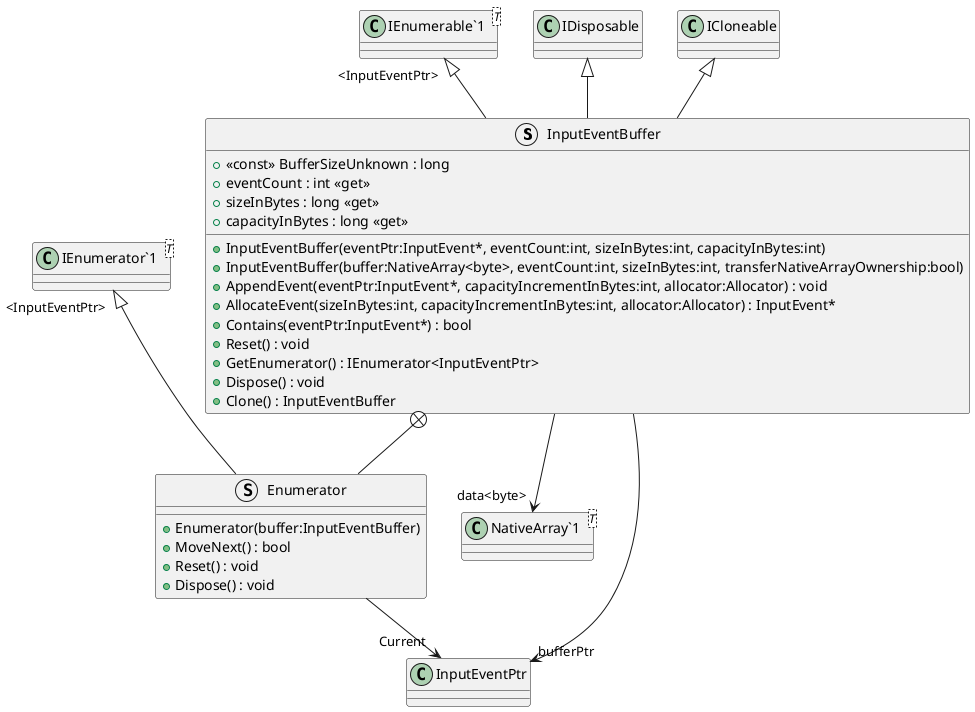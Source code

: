 @startuml
struct InputEventBuffer {
    + <<const>> BufferSizeUnknown : long
    + eventCount : int <<get>>
    + sizeInBytes : long <<get>>
    + capacityInBytes : long <<get>>
    + InputEventBuffer(eventPtr:InputEvent*, eventCount:int, sizeInBytes:int, capacityInBytes:int)
    + InputEventBuffer(buffer:NativeArray<byte>, eventCount:int, sizeInBytes:int, transferNativeArrayOwnership:bool)
    + AppendEvent(eventPtr:InputEvent*, capacityIncrementInBytes:int, allocator:Allocator) : void
    + AllocateEvent(sizeInBytes:int, capacityIncrementInBytes:int, allocator:Allocator) : InputEvent*
    + Contains(eventPtr:InputEvent*) : bool
    + Reset() : void
    + GetEnumerator() : IEnumerator<InputEventPtr>
    + Dispose() : void
    + Clone() : InputEventBuffer
}
class "IEnumerable`1"<T> {
}
class "NativeArray`1"<T> {
}
struct Enumerator {
    + Enumerator(buffer:InputEventBuffer)
    + MoveNext() : bool
    + Reset() : void
    + Dispose() : void
}
class "IEnumerator`1"<T> {
}
"IEnumerable`1" "<InputEventPtr>" <|-- InputEventBuffer
IDisposable <|-- InputEventBuffer
ICloneable <|-- InputEventBuffer
InputEventBuffer --> "data<byte>" "NativeArray`1"
InputEventBuffer --> "bufferPtr" InputEventPtr
InputEventBuffer +-- Enumerator
"IEnumerator`1" "<InputEventPtr>" <|-- Enumerator
Enumerator --> "Current" InputEventPtr
@enduml
